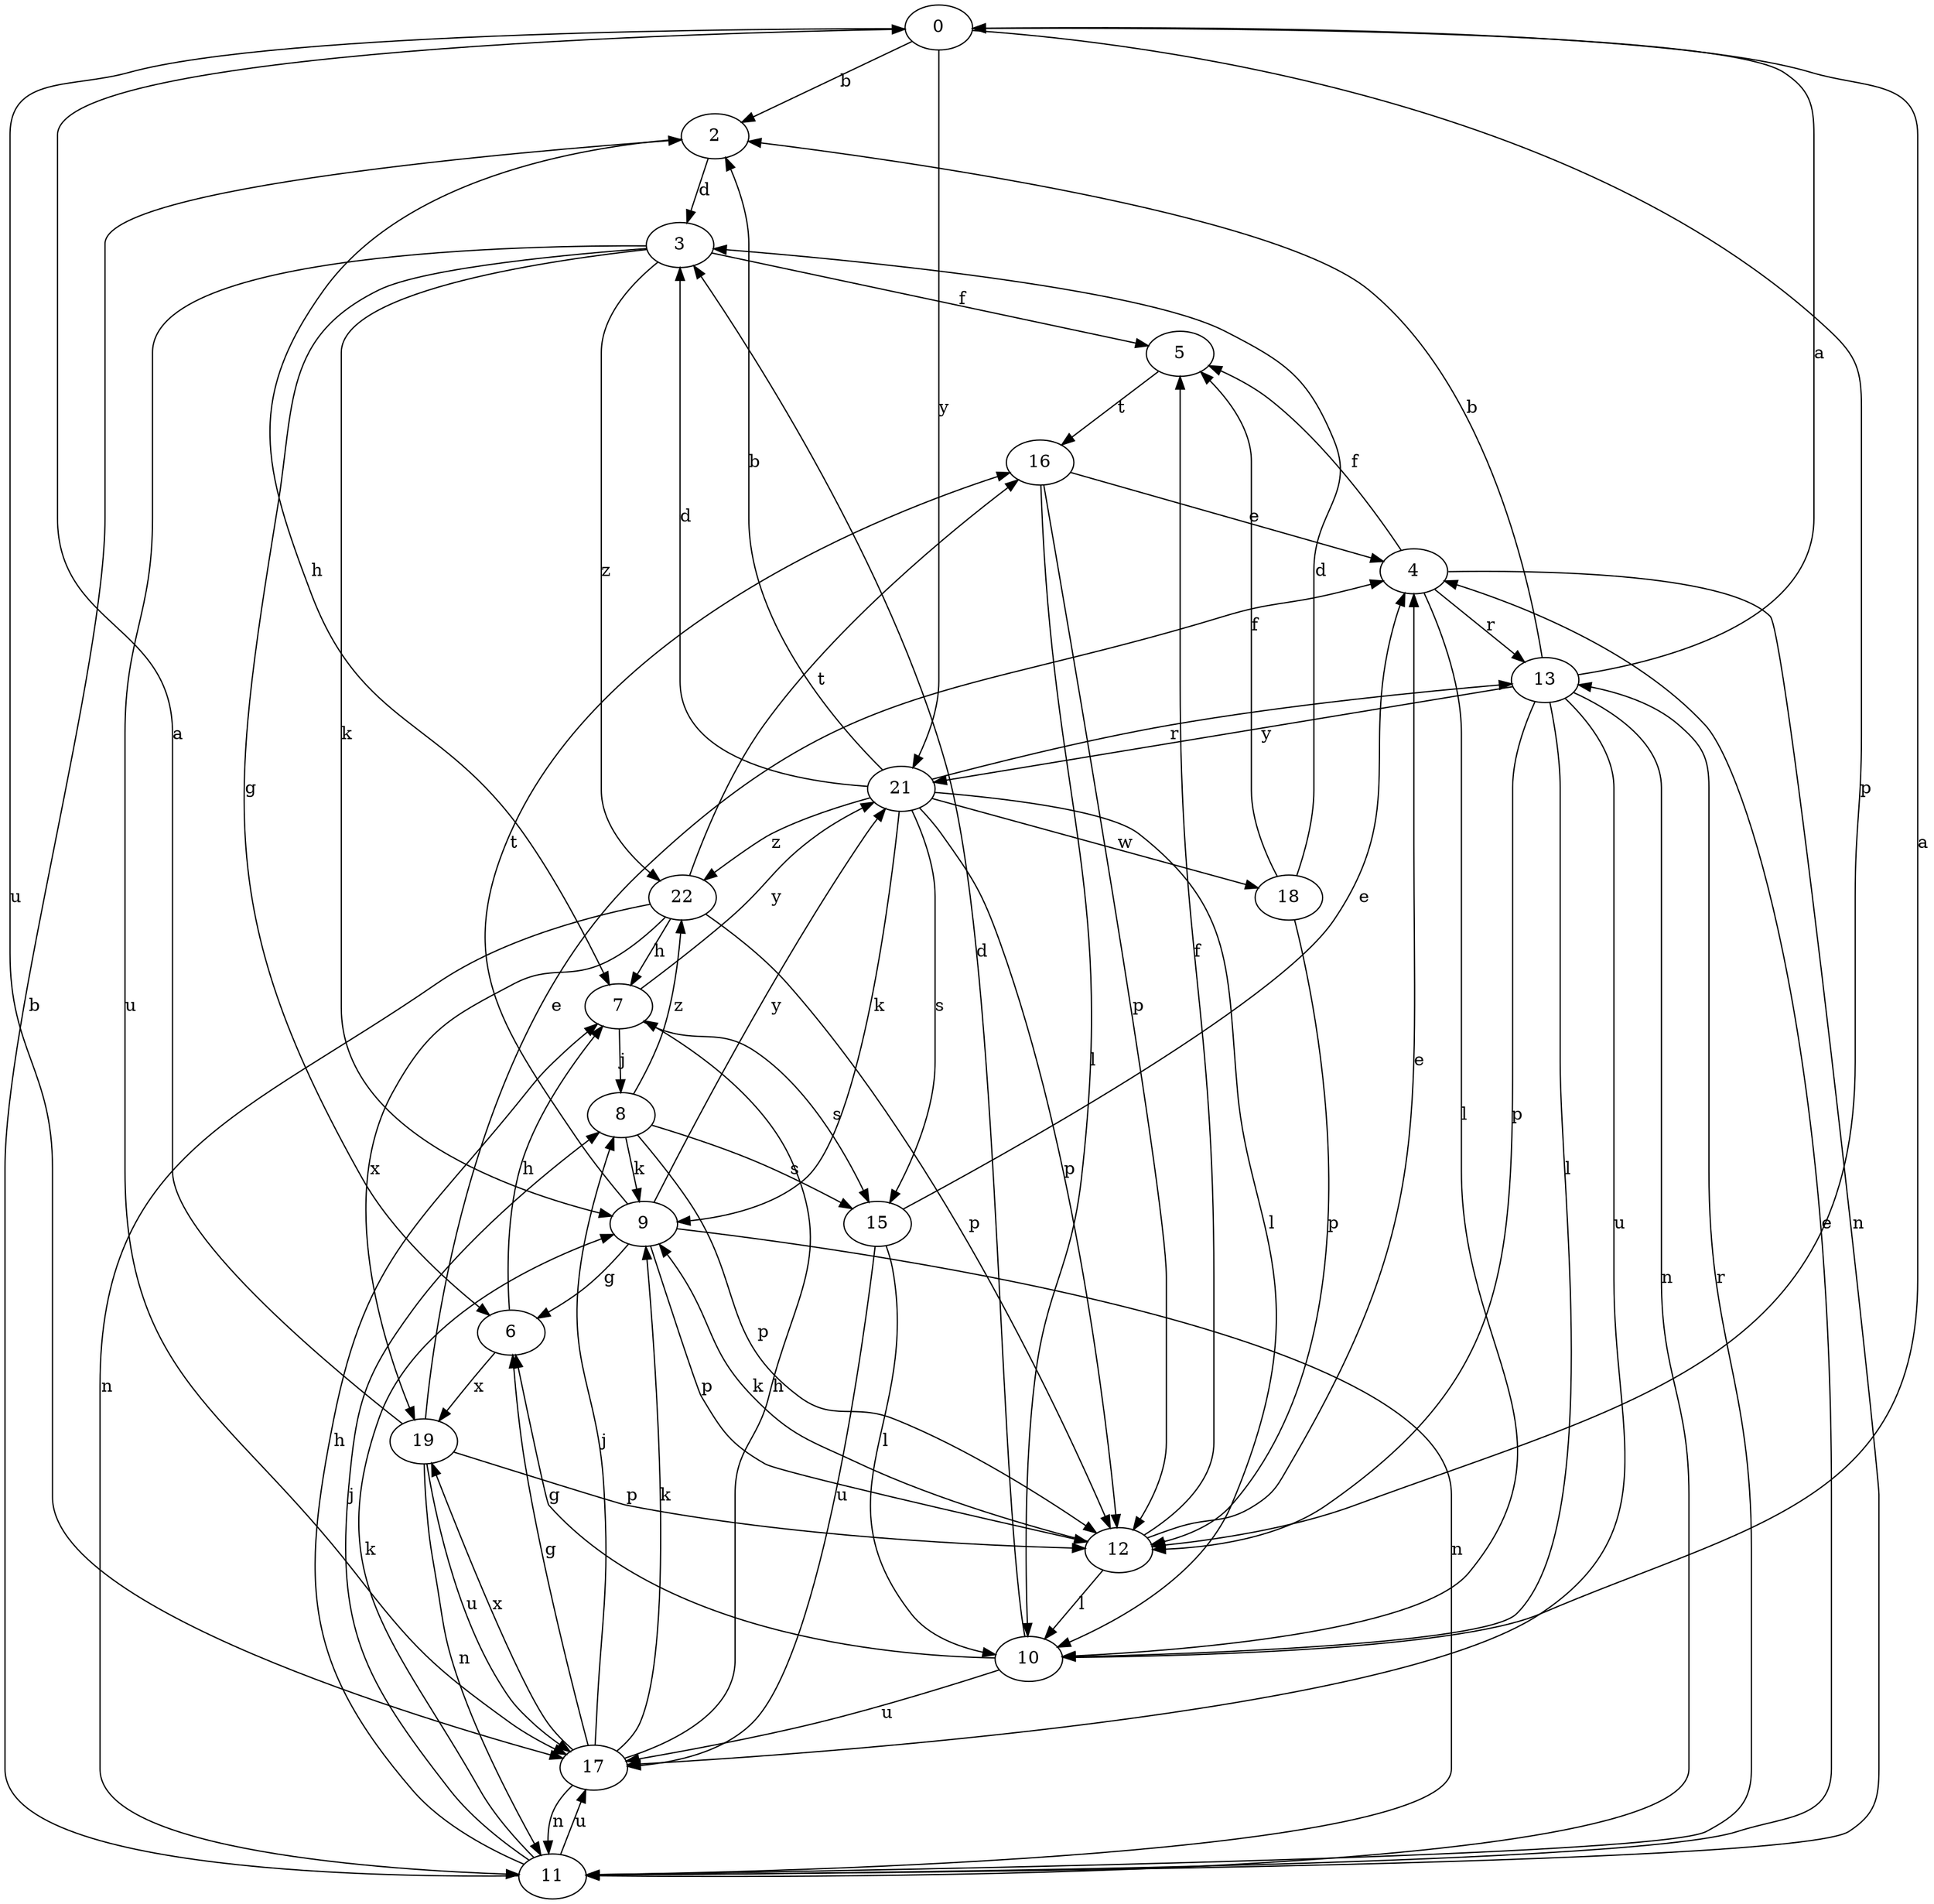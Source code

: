 strict digraph  {
0;
2;
3;
4;
5;
6;
7;
8;
9;
10;
11;
12;
13;
15;
16;
17;
18;
19;
21;
22;
0 -> 2  [label=b];
0 -> 12  [label=p];
0 -> 17  [label=u];
0 -> 21  [label=y];
2 -> 3  [label=d];
2 -> 7  [label=h];
3 -> 5  [label=f];
3 -> 6  [label=g];
3 -> 9  [label=k];
3 -> 17  [label=u];
3 -> 22  [label=z];
4 -> 5  [label=f];
4 -> 10  [label=l];
4 -> 11  [label=n];
4 -> 13  [label=r];
5 -> 16  [label=t];
6 -> 7  [label=h];
6 -> 19  [label=x];
7 -> 8  [label=j];
7 -> 15  [label=s];
7 -> 21  [label=y];
8 -> 9  [label=k];
8 -> 12  [label=p];
8 -> 15  [label=s];
8 -> 22  [label=z];
9 -> 6  [label=g];
9 -> 11  [label=n];
9 -> 12  [label=p];
9 -> 16  [label=t];
9 -> 21  [label=y];
10 -> 0  [label=a];
10 -> 3  [label=d];
10 -> 6  [label=g];
10 -> 17  [label=u];
11 -> 2  [label=b];
11 -> 4  [label=e];
11 -> 7  [label=h];
11 -> 8  [label=j];
11 -> 9  [label=k];
11 -> 13  [label=r];
11 -> 17  [label=u];
12 -> 4  [label=e];
12 -> 5  [label=f];
12 -> 9  [label=k];
12 -> 10  [label=l];
13 -> 0  [label=a];
13 -> 2  [label=b];
13 -> 10  [label=l];
13 -> 11  [label=n];
13 -> 12  [label=p];
13 -> 17  [label=u];
13 -> 21  [label=y];
15 -> 4  [label=e];
15 -> 10  [label=l];
15 -> 17  [label=u];
16 -> 4  [label=e];
16 -> 10  [label=l];
16 -> 12  [label=p];
17 -> 6  [label=g];
17 -> 7  [label=h];
17 -> 8  [label=j];
17 -> 9  [label=k];
17 -> 11  [label=n];
17 -> 19  [label=x];
18 -> 3  [label=d];
18 -> 5  [label=f];
18 -> 12  [label=p];
19 -> 0  [label=a];
19 -> 4  [label=e];
19 -> 11  [label=n];
19 -> 12  [label=p];
19 -> 17  [label=u];
21 -> 2  [label=b];
21 -> 3  [label=d];
21 -> 9  [label=k];
21 -> 10  [label=l];
21 -> 12  [label=p];
21 -> 13  [label=r];
21 -> 15  [label=s];
21 -> 18  [label=w];
21 -> 22  [label=z];
22 -> 7  [label=h];
22 -> 11  [label=n];
22 -> 12  [label=p];
22 -> 16  [label=t];
22 -> 19  [label=x];
}
